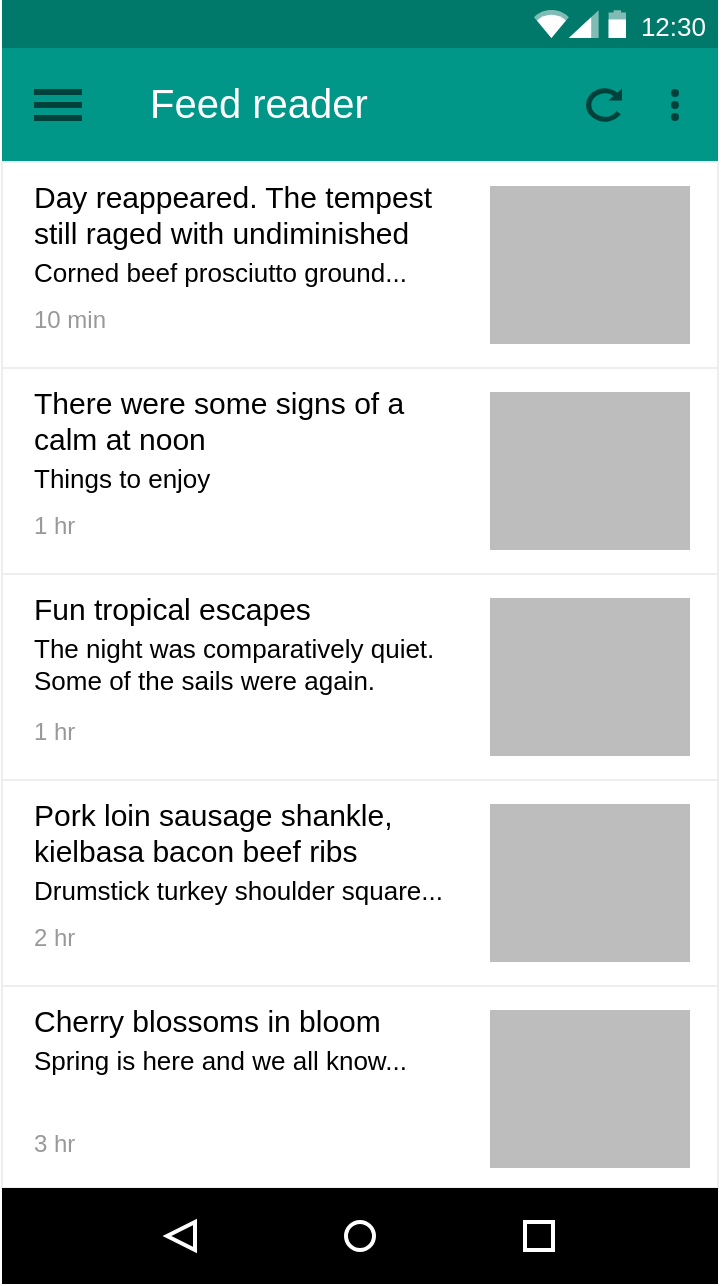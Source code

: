 <mxfile>
    <diagram id="UCqd43ohcCnEwV5cNruf" name="Page-1">
        <mxGraphModel dx="1081" dy="1296" grid="1" gridSize="10" guides="1" tooltips="1" connect="1" arrows="1" fold="1" page="1" pageScale="1" pageWidth="900" pageHeight="1600" math="0" shadow="0">
            <root>
                <mxCell id="0"/>
                <mxCell id="1" parent="0"/>
                <mxCell id="2" value="" style="dashed=0;shape=rect;fillColor=#ffffff;strokeColor=none;" vertex="1" parent="1">
                    <mxGeometry x="220" y="250" width="358" height="642" as="geometry"/>
                </mxCell>
                <mxCell id="3" value="12:30" style="dashed=0;shape=rect;align=right;fillColor=#00796B;strokeColor=none;fontColor=#FFFFFF;spacingRight=4;spacingTop=1;fontStyle=0;fontSize=13;resizeWidth=1;whiteSpace=wrap;html=1;" vertex="1" parent="2">
                    <mxGeometry width="358" height="24" relative="1" as="geometry"/>
                </mxCell>
                <mxCell id="4" value="" style="dashed=0;shape=mxgraph.gmdl.top_bar;fillColor=#2D3986;strokeColor=none;" vertex="1" parent="3">
                    <mxGeometry x="1" y="0.5" width="46" height="14" relative="1" as="geometry">
                        <mxPoint x="-92" y="-7" as="offset"/>
                    </mxGeometry>
                </mxCell>
                <mxCell id="5" value="Feed reader" style="dashed=0;shape=rect;strokeColor=none;fillColor=#009688;resizeWidth=1;fontSize=20;fontColor=#FFFFFF;spacingTop=-3;verticalAlign=middle;align=left;spacingLeft=72;whiteSpace=wrap;html=1;" vertex="1" parent="2">
                    <mxGeometry width="358" height="57" relative="1" as="geometry">
                        <mxPoint y="24" as="offset"/>
                    </mxGeometry>
                </mxCell>
                <mxCell id="6" value="" style="dashed=0;shape=mxgraph.gmdl.preferences;strokeColor=none;fillColor=#00423B;" vertex="1" parent="5">
                    <mxGeometry y="0.5" width="24" height="16" relative="1" as="geometry">
                        <mxPoint x="16" y="-8" as="offset"/>
                    </mxGeometry>
                </mxCell>
                <mxCell id="7" value="" style="dashed=0;shape=mxgraph.gmdl.refresh;strokeColor=#00423B;fillColor=#00423B;strokeWidth=2;" vertex="1" parent="5">
                    <mxGeometry x="1" y="0.5" width="16" height="16" relative="1" as="geometry">
                        <mxPoint x="-65" y="-8" as="offset"/>
                    </mxGeometry>
                </mxCell>
                <mxCell id="8" value="" style="dashed=0;shape=mxgraph.gmdl.settings;strokeColor=none;fillColor=#00423B;" vertex="1" parent="5">
                    <mxGeometry x="1" y="0.5" width="5" height="16" relative="1" as="geometry">
                        <mxPoint x="-24" y="-8" as="offset"/>
                    </mxGeometry>
                </mxCell>
                <mxCell id="9" value="" style="shape=rect;fillColor=#ffffff;strokeColor=#eeeeee;shadow=0;resizeWidth=1;whiteSpace=wrap;html=1;" vertex="1" parent="2">
                    <mxGeometry width="358" height="103" relative="1" as="geometry">
                        <mxPoint y="81" as="offset"/>
                    </mxGeometry>
                </mxCell>
                <mxCell id="10" value="Day reappeared. The tempest still raged with undiminished" style="text;whiteSpace=wrap;fontColor=#000000;verticalAlign=top;align=left;fontSize=15;spacing=16;spacingBottom=0;spacingTop=-12;resizeWidth=1;" vertex="1" parent="9">
                    <mxGeometry width="244" height="60" relative="1" as="geometry"/>
                </mxCell>
                <mxCell id="11" value="Corned beef prosciutto ground..." style="text;whiteSpace=wrap;spacingLeft=16;spacingRight=16;spacing=0;fontSize=13;fontColor=#000000;spacingBottom=0;spacingTop=-5;resizeWidth=1;" vertex="1" parent="9">
                    <mxGeometry width="244" height="20" relative="1" as="geometry">
                        <mxPoint y="48" as="offset"/>
                    </mxGeometry>
                </mxCell>
                <mxCell id="12" value="10 min" style="text;whiteSpace=wrap;spacingLeft=16;spacingRight=16;spacing=0;fontSize=12;fontColor=#999999;spacingBottom=0;spacingTop=-5;resizeWidth=1;html=1;" vertex="1" parent="9">
                    <mxGeometry width="244" height="20" relative="1" as="geometry">
                        <mxPoint y="72" as="offset"/>
                    </mxGeometry>
                </mxCell>
                <mxCell id="13" value="" style="dashed=0;shape=mxgraph.gmdl.marginRect;rectMargin=12;rectMarginLeft=-12;fillColor=#BDBDBD;strokeColor=none;" vertex="1" parent="9">
                    <mxGeometry x="244" width="112" height="103" as="geometry"/>
                </mxCell>
                <mxCell id="14" value="" style="shape=rect;fillColor=#ffffff;strokeColor=#eeeeee;shadow=0;resizeWidth=1;whiteSpace=wrap;html=1;" vertex="1" parent="2">
                    <mxGeometry width="358" height="103" relative="1" as="geometry">
                        <mxPoint y="184" as="offset"/>
                    </mxGeometry>
                </mxCell>
                <mxCell id="15" value="There were some signs of a calm at noon" style="text;whiteSpace=wrap;fontColor=#000000;verticalAlign=top;align=left;fontSize=15;spacing=16;spacingBottom=0;spacingTop=-12;resizeWidth=1;" vertex="1" parent="14">
                    <mxGeometry width="244" height="60" relative="1" as="geometry"/>
                </mxCell>
                <mxCell id="16" value="Things to enjoy" style="text;whiteSpace=wrap;spacingLeft=16;spacingRight=16;spacing=0;fontSize=13;fontColor=#000000;spacingBottom=0;spacingTop=-5;resizeWidth=1;html=1;" vertex="1" parent="14">
                    <mxGeometry width="244" height="20" relative="1" as="geometry">
                        <mxPoint y="48" as="offset"/>
                    </mxGeometry>
                </mxCell>
                <mxCell id="17" value="1 hr" style="text;whiteSpace=wrap;spacingLeft=16;spacingRight=16;spacing=0;fontSize=12;fontColor=#999999;spacingBottom=0;spacingTop=-5;resizeWidth=1;html=1;" vertex="1" parent="14">
                    <mxGeometry width="244" height="20" relative="1" as="geometry">
                        <mxPoint y="72" as="offset"/>
                    </mxGeometry>
                </mxCell>
                <mxCell id="18" value="" style="dashed=0;shape=mxgraph.gmdl.marginRect;rectMargin=12;rectMarginLeft=-12;fillColor=#BDBDBD;strokeColor=none;" vertex="1" parent="14">
                    <mxGeometry x="244" width="112" height="103" as="geometry"/>
                </mxCell>
                <mxCell id="19" value="" style="shape=rect;fillColor=#ffffff;strokeColor=#eeeeee;shadow=0;resizeWidth=1;whiteSpace=wrap;html=1;" vertex="1" parent="2">
                    <mxGeometry width="358" height="103" relative="1" as="geometry">
                        <mxPoint y="287" as="offset"/>
                    </mxGeometry>
                </mxCell>
                <mxCell id="20" value="Fun tropical escapes" style="text;whiteSpace=wrap;fontColor=#000000;verticalAlign=top;align=left;fontSize=15;spacing=16;spacingBottom=0;spacingTop=-12;resizeWidth=1;" vertex="1" parent="19">
                    <mxGeometry width="244" height="60" relative="1" as="geometry"/>
                </mxCell>
                <mxCell id="21" value="The night was comparatively quiet. Some of the sails were again." style="text;whiteSpace=wrap;spacingLeft=16;spacingRight=16;spacing=0;fontSize=13;fontColor=#000000;spacingBottom=0;spacingTop=-5;resizeWidth=1;html=1;" vertex="1" parent="19">
                    <mxGeometry width="244" height="20" relative="1" as="geometry">
                        <mxPoint y="30" as="offset"/>
                    </mxGeometry>
                </mxCell>
                <mxCell id="22" value="1 hr" style="text;whiteSpace=wrap;spacingLeft=16;spacingRight=16;spacing=0;fontSize=12;fontColor=#999999;spacingBottom=0;spacingTop=-5;resizeWidth=1;html=1;" vertex="1" parent="19">
                    <mxGeometry width="244" height="20" relative="1" as="geometry">
                        <mxPoint y="72" as="offset"/>
                    </mxGeometry>
                </mxCell>
                <mxCell id="23" value="" style="dashed=0;shape=mxgraph.gmdl.marginRect;rectMargin=12;rectMarginLeft=-12;fillColor=#BDBDBD;strokeColor=none;" vertex="1" parent="19">
                    <mxGeometry x="244" width="112" height="103" as="geometry"/>
                </mxCell>
                <mxCell id="24" value="" style="shape=rect;fillColor=#ffffff;strokeColor=#eeeeee;shadow=0;resizeWidth=1;whiteSpace=wrap;html=1;" vertex="1" parent="2">
                    <mxGeometry width="358" height="103" relative="1" as="geometry">
                        <mxPoint y="390" as="offset"/>
                    </mxGeometry>
                </mxCell>
                <mxCell id="25" value="Pork loin sausage shankle, kielbasa bacon beef ribs" style="text;whiteSpace=wrap;fontColor=#000000;verticalAlign=top;align=left;fontSize=15;spacing=16;spacingBottom=0;spacingTop=-12;resizeWidth=1;" vertex="1" parent="24">
                    <mxGeometry width="244" height="60" relative="1" as="geometry"/>
                </mxCell>
                <mxCell id="26" value="Drumstick turkey shoulder square..." style="text;whiteSpace=wrap;spacingLeft=16;spacingRight=16;spacing=0;fontSize=13;fontColor=#000000;spacingBottom=0;spacingTop=-5;resizeWidth=1;html=1;" vertex="1" parent="24">
                    <mxGeometry width="244" height="20" relative="1" as="geometry">
                        <mxPoint y="48" as="offset"/>
                    </mxGeometry>
                </mxCell>
                <mxCell id="27" value="2 hr" style="text;whiteSpace=wrap;spacingLeft=16;spacingRight=16;spacing=0;fontSize=12;fontColor=#999999;spacingBottom=0;spacingTop=-5;resizeWidth=1;html=1;" vertex="1" parent="24">
                    <mxGeometry width="244" height="20" relative="1" as="geometry">
                        <mxPoint y="72" as="offset"/>
                    </mxGeometry>
                </mxCell>
                <mxCell id="28" value="" style="dashed=0;shape=mxgraph.gmdl.marginRect;rectMargin=12;rectMarginLeft=-12;fillColor=#BDBDBD;strokeColor=none;" vertex="1" parent="24">
                    <mxGeometry x="244" width="112" height="103" as="geometry"/>
                </mxCell>
                <mxCell id="29" value="" style="shape=rect;fillColor=#ffffff;strokeColor=#eeeeee;shadow=0;resizeWidth=1;whiteSpace=wrap;html=1;" vertex="1" parent="2">
                    <mxGeometry width="358" height="101" relative="1" as="geometry">
                        <mxPoint y="493" as="offset"/>
                    </mxGeometry>
                </mxCell>
                <mxCell id="30" value="Cherry blossoms in bloom" style="text;whiteSpace=wrap;fontColor=#000000;verticalAlign=top;align=left;fontSize=15;spacing=16;spacingBottom=0;spacingTop=-12;resizeWidth=1;" vertex="1" parent="29">
                    <mxGeometry width="244" height="60" relative="1" as="geometry"/>
                </mxCell>
                <mxCell id="31" value="Spring is here and we all know..." style="text;whiteSpace=wrap;spacingLeft=16;spacingRight=16;spacing=0;fontSize=13;fontColor=#000000;spacingBottom=0;spacingTop=-5;resizeWidth=1;html=1;" vertex="1" parent="29">
                    <mxGeometry width="244" height="20" relative="1" as="geometry">
                        <mxPoint y="30" as="offset"/>
                    </mxGeometry>
                </mxCell>
                <mxCell id="32" value="3 hr" style="text;whiteSpace=wrap;spacingLeft=16;spacingRight=16;spacing=0;fontSize=12;fontColor=#999999;spacingBottom=0;spacingTop=-5;resizeWidth=1;html=1;" vertex="1" parent="29">
                    <mxGeometry width="244" height="20" relative="1" as="geometry">
                        <mxPoint y="72" as="offset"/>
                    </mxGeometry>
                </mxCell>
                <mxCell id="33" value="" style="dashed=0;shape=mxgraph.gmdl.marginRect;rectMargin=12;rectMarginLeft=-12;fillColor=#BDBDBD;strokeColor=none;" vertex="1" parent="29">
                    <mxGeometry x="244" width="112" height="103" as="geometry"/>
                </mxCell>
                <mxCell id="34" value="" style="dashed=0;shape=rect;strokeColor=none;fillColor=#000000;resizeWidth=1;" vertex="1" parent="2">
                    <mxGeometry y="1" width="358" height="48" relative="1" as="geometry">
                        <mxPoint y="-48" as="offset"/>
                    </mxGeometry>
                </mxCell>
                <mxCell id="35" value="" style="dashed=0;shape=mxgraph.gmdl.back;strokeColor=#ffffff;fillColor=#000000;strokeWidth=2;" vertex="1" parent="34">
                    <mxGeometry x="0.25" y="0.5" width="14" height="14" relative="1" as="geometry">
                        <mxPoint x="-7" y="-7" as="offset"/>
                    </mxGeometry>
                </mxCell>
                <mxCell id="36" value="" style="shape=ellipse;strokeColor=#ffffff;fillColor=#000000;strokeWidth=2;" vertex="1" parent="34">
                    <mxGeometry x="0.5" y="0.5" width="14" height="14" relative="1" as="geometry">
                        <mxPoint x="-7" y="-7" as="offset"/>
                    </mxGeometry>
                </mxCell>
                <mxCell id="37" value="" style="shape=rect;strokeColor=#ffffff;fillColor=#000000;strokeWidth=2;" vertex="1" parent="34">
                    <mxGeometry x="0.75" y="0.5" width="14" height="14" relative="1" as="geometry">
                        <mxPoint x="-7" y="-7" as="offset"/>
                    </mxGeometry>
                </mxCell>
            </root>
        </mxGraphModel>
    </diagram>
</mxfile>